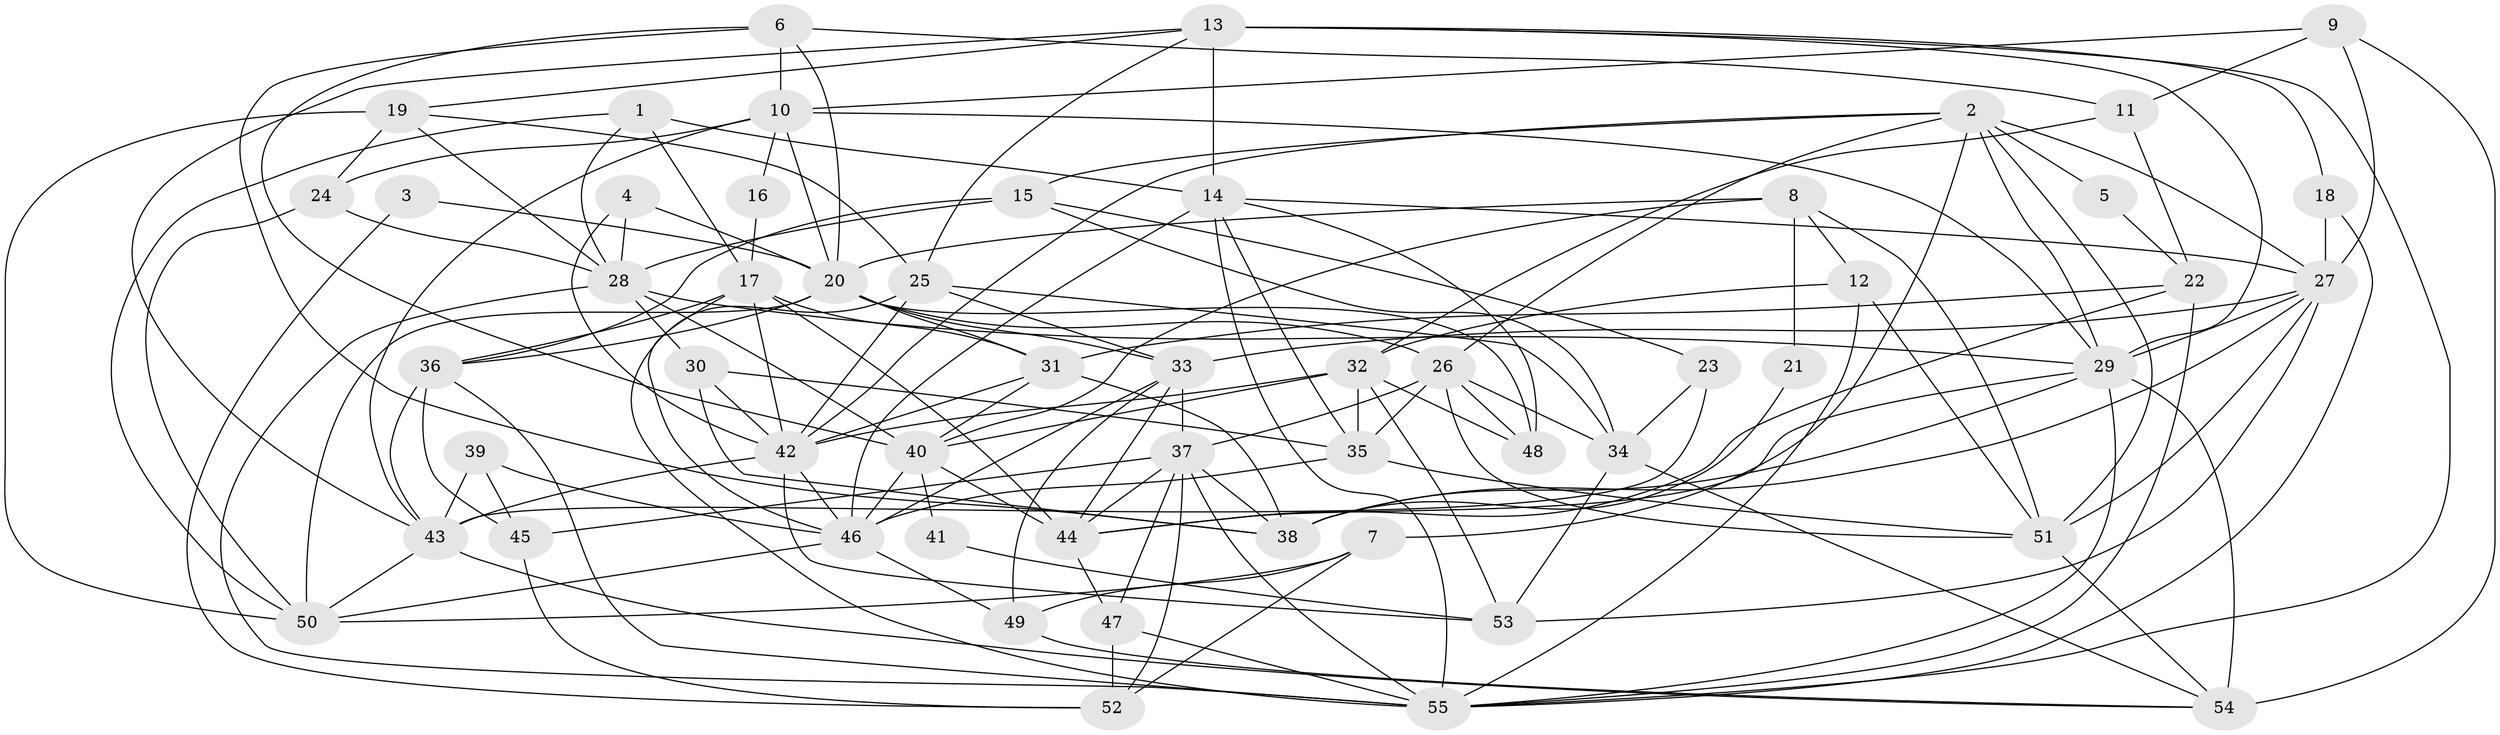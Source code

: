 // original degree distribution, {3: 0.25688073394495414, 2: 0.14678899082568808, 4: 0.26605504587155965, 6: 0.11926605504587157, 5: 0.1651376146788991, 8: 0.009174311926605505, 7: 0.03669724770642202}
// Generated by graph-tools (version 1.1) at 2025/50/03/09/25 03:50:02]
// undirected, 55 vertices, 157 edges
graph export_dot {
graph [start="1"]
  node [color=gray90,style=filled];
  1;
  2;
  3;
  4;
  5;
  6;
  7;
  8;
  9;
  10;
  11;
  12;
  13;
  14;
  15;
  16;
  17;
  18;
  19;
  20;
  21;
  22;
  23;
  24;
  25;
  26;
  27;
  28;
  29;
  30;
  31;
  32;
  33;
  34;
  35;
  36;
  37;
  38;
  39;
  40;
  41;
  42;
  43;
  44;
  45;
  46;
  47;
  48;
  49;
  50;
  51;
  52;
  53;
  54;
  55;
  1 -- 14 [weight=1.0];
  1 -- 17 [weight=1.0];
  1 -- 28 [weight=1.0];
  1 -- 50 [weight=1.0];
  2 -- 5 [weight=1.0];
  2 -- 7 [weight=1.0];
  2 -- 15 [weight=1.0];
  2 -- 26 [weight=1.0];
  2 -- 27 [weight=1.0];
  2 -- 29 [weight=1.0];
  2 -- 42 [weight=1.0];
  2 -- 51 [weight=1.0];
  3 -- 20 [weight=1.0];
  3 -- 52 [weight=1.0];
  4 -- 20 [weight=1.0];
  4 -- 28 [weight=1.0];
  4 -- 42 [weight=1.0];
  5 -- 22 [weight=1.0];
  6 -- 10 [weight=1.0];
  6 -- 11 [weight=1.0];
  6 -- 20 [weight=1.0];
  6 -- 38 [weight=1.0];
  6 -- 40 [weight=1.0];
  7 -- 49 [weight=1.0];
  7 -- 50 [weight=1.0];
  7 -- 52 [weight=1.0];
  8 -- 12 [weight=1.0];
  8 -- 20 [weight=1.0];
  8 -- 21 [weight=1.0];
  8 -- 40 [weight=1.0];
  8 -- 51 [weight=1.0];
  9 -- 10 [weight=1.0];
  9 -- 11 [weight=1.0];
  9 -- 27 [weight=1.0];
  9 -- 54 [weight=1.0];
  10 -- 16 [weight=1.0];
  10 -- 20 [weight=1.0];
  10 -- 24 [weight=1.0];
  10 -- 29 [weight=1.0];
  10 -- 43 [weight=1.0];
  11 -- 22 [weight=1.0];
  11 -- 32 [weight=1.0];
  12 -- 32 [weight=1.0];
  12 -- 51 [weight=1.0];
  12 -- 55 [weight=1.0];
  13 -- 14 [weight=1.0];
  13 -- 18 [weight=1.0];
  13 -- 19 [weight=1.0];
  13 -- 25 [weight=1.0];
  13 -- 29 [weight=1.0];
  13 -- 43 [weight=1.0];
  13 -- 55 [weight=1.0];
  14 -- 27 [weight=1.0];
  14 -- 35 [weight=1.0];
  14 -- 46 [weight=1.0];
  14 -- 48 [weight=1.0];
  14 -- 55 [weight=1.0];
  15 -- 23 [weight=1.0];
  15 -- 28 [weight=1.0];
  15 -- 34 [weight=1.0];
  15 -- 36 [weight=1.0];
  16 -- 17 [weight=1.0];
  17 -- 31 [weight=1.0];
  17 -- 36 [weight=1.0];
  17 -- 42 [weight=1.0];
  17 -- 44 [weight=1.0];
  17 -- 46 [weight=1.0];
  18 -- 27 [weight=1.0];
  18 -- 55 [weight=1.0];
  19 -- 24 [weight=1.0];
  19 -- 25 [weight=1.0];
  19 -- 28 [weight=1.0];
  19 -- 50 [weight=2.0];
  20 -- 26 [weight=1.0];
  20 -- 31 [weight=1.0];
  20 -- 33 [weight=1.0];
  20 -- 36 [weight=1.0];
  20 -- 48 [weight=1.0];
  20 -- 50 [weight=1.0];
  21 -- 38 [weight=1.0];
  22 -- 31 [weight=1.0];
  22 -- 44 [weight=1.0];
  22 -- 55 [weight=1.0];
  23 -- 34 [weight=1.0];
  23 -- 43 [weight=1.0];
  24 -- 28 [weight=1.0];
  24 -- 50 [weight=1.0];
  25 -- 33 [weight=1.0];
  25 -- 34 [weight=1.0];
  25 -- 42 [weight=1.0];
  25 -- 55 [weight=1.0];
  26 -- 34 [weight=1.0];
  26 -- 35 [weight=1.0];
  26 -- 37 [weight=1.0];
  26 -- 48 [weight=1.0];
  26 -- 51 [weight=1.0];
  27 -- 29 [weight=1.0];
  27 -- 33 [weight=1.0];
  27 -- 38 [weight=1.0];
  27 -- 51 [weight=1.0];
  27 -- 53 [weight=1.0];
  28 -- 29 [weight=1.0];
  28 -- 30 [weight=1.0];
  28 -- 40 [weight=1.0];
  28 -- 55 [weight=1.0];
  29 -- 38 [weight=1.0];
  29 -- 44 [weight=1.0];
  29 -- 54 [weight=1.0];
  29 -- 55 [weight=1.0];
  30 -- 35 [weight=1.0];
  30 -- 38 [weight=1.0];
  30 -- 42 [weight=1.0];
  31 -- 38 [weight=1.0];
  31 -- 40 [weight=1.0];
  31 -- 42 [weight=1.0];
  32 -- 35 [weight=1.0];
  32 -- 40 [weight=1.0];
  32 -- 42 [weight=1.0];
  32 -- 48 [weight=1.0];
  32 -- 53 [weight=1.0];
  33 -- 37 [weight=1.0];
  33 -- 44 [weight=1.0];
  33 -- 46 [weight=1.0];
  33 -- 49 [weight=1.0];
  34 -- 53 [weight=1.0];
  34 -- 54 [weight=1.0];
  35 -- 46 [weight=1.0];
  35 -- 51 [weight=1.0];
  36 -- 43 [weight=1.0];
  36 -- 45 [weight=1.0];
  36 -- 55 [weight=1.0];
  37 -- 38 [weight=1.0];
  37 -- 44 [weight=1.0];
  37 -- 45 [weight=1.0];
  37 -- 47 [weight=1.0];
  37 -- 52 [weight=1.0];
  37 -- 55 [weight=1.0];
  39 -- 43 [weight=2.0];
  39 -- 45 [weight=1.0];
  39 -- 46 [weight=1.0];
  40 -- 41 [weight=1.0];
  40 -- 44 [weight=1.0];
  40 -- 46 [weight=1.0];
  41 -- 53 [weight=1.0];
  42 -- 43 [weight=1.0];
  42 -- 46 [weight=1.0];
  42 -- 53 [weight=1.0];
  43 -- 50 [weight=1.0];
  43 -- 54 [weight=1.0];
  44 -- 47 [weight=1.0];
  45 -- 52 [weight=1.0];
  46 -- 49 [weight=1.0];
  46 -- 50 [weight=1.0];
  47 -- 52 [weight=1.0];
  47 -- 55 [weight=1.0];
  49 -- 54 [weight=1.0];
  51 -- 54 [weight=1.0];
}
